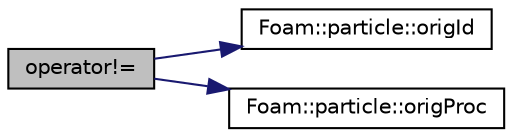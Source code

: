digraph "operator!="
{
  bgcolor="transparent";
  edge [fontname="Helvetica",fontsize="10",labelfontname="Helvetica",labelfontsize="10"];
  node [fontname="Helvetica",fontsize="10",shape=record];
  rankdir="LR";
  Node1 [label="operator!=",height=0.2,width=0.4,color="black", fillcolor="grey75", style="filled" fontcolor="black"];
  Node1 -> Node2 [color="midnightblue",fontsize="10",style="solid",fontname="Helvetica"];
  Node2 [label="Foam::particle::origId",height=0.2,width=0.4,color="black",URL="$classFoam_1_1particle.html#acba14a4e4d811606adbaa738edbd5c47",tooltip="Return the particle ID on the originating processor. "];
  Node1 -> Node3 [color="midnightblue",fontsize="10",style="solid",fontname="Helvetica"];
  Node3 [label="Foam::particle::origProc",height=0.2,width=0.4,color="black",URL="$classFoam_1_1particle.html#ab6544fa3cf6b58c2e5c8473146701575",tooltip="Return the originating processor ID. "];
}
